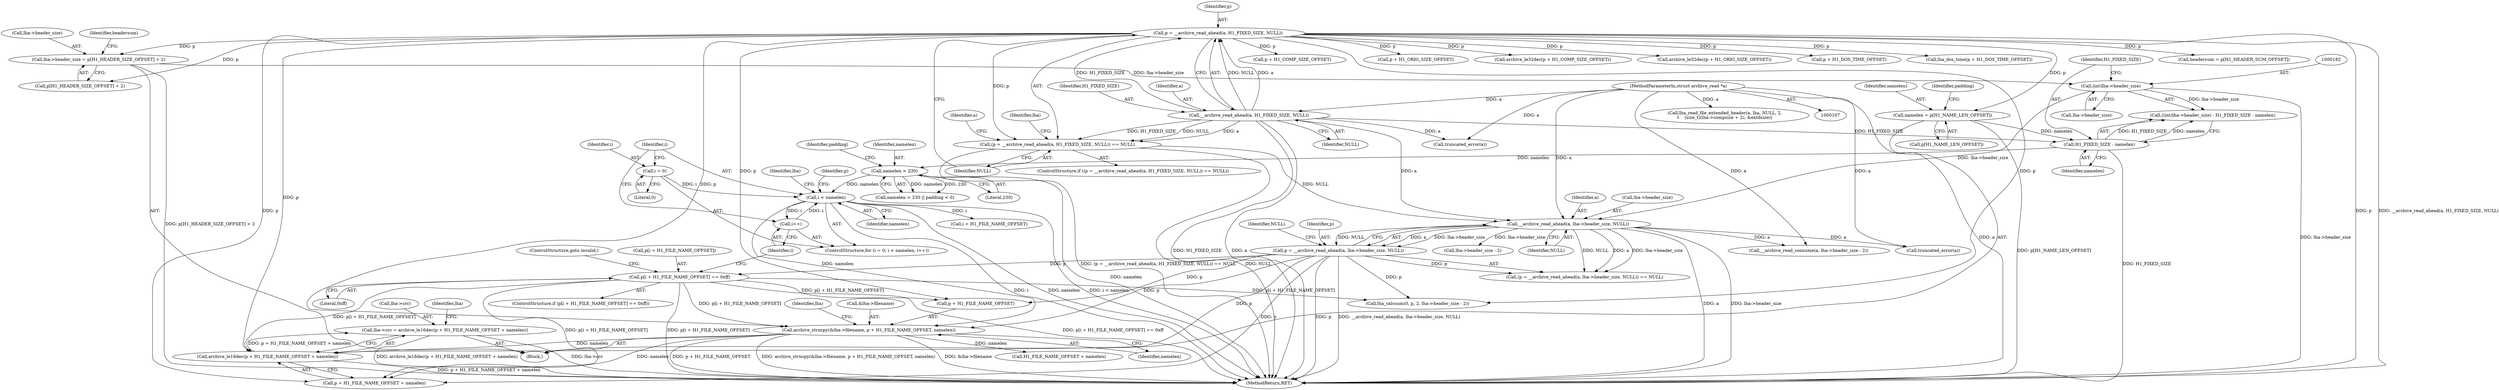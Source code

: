 digraph "0_libarchive_98dcbbf0bf4854bf987557e55e55fff7abbf3ea9@pointer" {
"1000240" [label="(Call,lha->crc = archive_le16dec(p + H1_FILE_NAME_OFFSET + namelen))"];
"1000244" [label="(Call,archive_le16dec(p + H1_FILE_NAME_OFFSET + namelen))"];
"1000223" [label="(Call,p[i + H1_FILE_NAME_OFFSET] == 0xff)"];
"1000200" [label="(Call,p = __archive_read_ahead(a, lha->header_size, NULL))"];
"1000202" [label="(Call,__archive_read_ahead(a, lha->header_size, NULL))"];
"1000127" [label="(Call,__archive_read_ahead(a, H1_FIXED_SIZE, NULL))"];
"1000108" [label="(MethodParameterIn,struct archive_read *a)"];
"1000181" [label="(Call,(int)lha->header_size)"];
"1000135" [label="(Call,lha->header_size = p[H1_HEADER_SIZE_OFFSET] + 2)"];
"1000125" [label="(Call,p = __archive_read_ahead(a, H1_FIXED_SIZE, NULL))"];
"1000124" [label="(Call,(p = __archive_read_ahead(a, H1_FIXED_SIZE, NULL)) == NULL)"];
"1000231" [label="(Call,archive_strncpy(&lha->filename, p + H1_FILE_NAME_OFFSET, namelen))"];
"1000216" [label="(Call,i < namelen)"];
"1000213" [label="(Call,i = 0)"];
"1000219" [label="(Call,i++)"];
"1000191" [label="(Call,namelen > 230)"];
"1000186" [label="(Call,H1_FIXED_SIZE - namelen)"];
"1000173" [label="(Call,namelen = p[H1_NAME_LEN_OFFSET])"];
"1000244" [label="(Call,archive_le16dec(p + H1_FILE_NAME_OFFSET + namelen))"];
"1000226" [label="(Call,i + H1_FILE_NAME_OFFSET)"];
"1000154" [label="(Call,p + H1_COMP_SIZE_OFFSET)"];
"1000195" [label="(Identifier,padding)"];
"1000175" [label="(Call,p[H1_NAME_LEN_OFFSET])"];
"1000180" [label="(Call,((int)lha->header_size) - H1_FIXED_SIZE - namelen)"];
"1000162" [label="(Call,p + H1_ORIG_SIZE_OFFSET)"];
"1000200" [label="(Call,p = __archive_read_ahead(a, lha->header_size, NULL))"];
"1000183" [label="(Call,lha->header_size)"];
"1000110" [label="(Block,)"];
"1000153" [label="(Call,archive_le32dec(p + H1_COMP_SIZE_OFFSET))"];
"1000108" [label="(MethodParameterIn,struct archive_read *a)"];
"1000242" [label="(Identifier,lha)"];
"1000123" [label="(ControlStructure,if ((p = __archive_read_ahead(a, H1_FIXED_SIZE, NULL)) == NULL))"];
"1000173" [label="(Call,namelen = p[H1_NAME_LEN_OFFSET])"];
"1000186" [label="(Call,H1_FIXED_SIZE - namelen)"];
"1000136" [label="(Call,lha->header_size)"];
"1000261" [label="(Call,lha->header_size - 2)"];
"1000203" [label="(Identifier,a)"];
"1000161" [label="(Call,archive_le32dec(p + H1_ORIG_SIZE_OFFSET))"];
"1000170" [label="(Call,p + H1_DOS_TIME_OFFSET)"];
"1000129" [label="(Identifier,H1_FIXED_SIZE)"];
"1000135" [label="(Call,lha->header_size = p[H1_HEADER_SIZE_OFFSET] + 2)"];
"1000266" [label="(Call,__archive_read_consume(a, lha->header_size - 2))"];
"1000223" [label="(Call,p[i + H1_FILE_NAME_OFFSET] == 0xff)"];
"1000216" [label="(Call,i < namelen)"];
"1000257" [label="(Call,lha_calcsum(0, p, 2, lha->header_size - 2))"];
"1000239" [label="(Identifier,namelen)"];
"1000219" [label="(Call,i++)"];
"1000192" [label="(Identifier,namelen)"];
"1000232" [label="(Call,&lha->filename)"];
"1000169" [label="(Call,lha_dos_time(p + H1_DOS_TIME_OFFSET))"];
"1000174" [label="(Identifier,namelen)"];
"1000275" [label="(Call,lha_read_file_extended_header(a, lha, NULL, 2,\n\t    (size_t)(lha->compsize + 2), &extdsize))"];
"1000240" [label="(Call,lha->crc = archive_le16dec(p + H1_FILE_NAME_OFFSET + namelen))"];
"1000222" [label="(ControlStructure,if (p[i + H1_FILE_NAME_OFFSET] == 0xff))"];
"1000131" [label="(Identifier,NULL)"];
"1000229" [label="(Literal,0xff)"];
"1000252" [label="(Identifier,lha)"];
"1000133" [label="(Call,truncated_error(a))"];
"1000230" [label="(ControlStructure,goto invalid;)"];
"1000202" [label="(Call,__archive_read_ahead(a, lha->header_size, NULL))"];
"1000134" [label="(Identifier,a)"];
"1000145" [label="(Identifier,headersum)"];
"1000342" [label="(MethodReturn,RET)"];
"1000220" [label="(Identifier,i)"];
"1000193" [label="(Literal,230)"];
"1000128" [label="(Identifier,a)"];
"1000187" [label="(Identifier,H1_FIXED_SIZE)"];
"1000207" [label="(Identifier,NULL)"];
"1000126" [label="(Identifier,p)"];
"1000199" [label="(Call,(p = __archive_read_ahead(a, lha->header_size, NULL)) == NULL)"];
"1000225" [label="(Identifier,p)"];
"1000201" [label="(Identifier,p)"];
"1000125" [label="(Call,p = __archive_read_ahead(a, H1_FIXED_SIZE, NULL))"];
"1000231" [label="(Call,archive_strncpy(&lha->filename, p + H1_FILE_NAME_OFFSET, namelen))"];
"1000241" [label="(Call,lha->crc)"];
"1000139" [label="(Call,p[H1_HEADER_SIZE_OFFSET] + 2)"];
"1000210" [label="(Call,truncated_error(a))"];
"1000212" [label="(ControlStructure,for (i = 0; i < namelen; i++))"];
"1000214" [label="(Identifier,i)"];
"1000137" [label="(Identifier,lha)"];
"1000204" [label="(Call,lha->header_size)"];
"1000236" [label="(Call,p + H1_FILE_NAME_OFFSET)"];
"1000127" [label="(Call,__archive_read_ahead(a, H1_FIXED_SIZE, NULL))"];
"1000247" [label="(Call,H1_FILE_NAME_OFFSET + namelen)"];
"1000217" [label="(Identifier,i)"];
"1000234" [label="(Identifier,lha)"];
"1000191" [label="(Call,namelen > 230)"];
"1000224" [label="(Call,p[i + H1_FILE_NAME_OFFSET])"];
"1000188" [label="(Identifier,namelen)"];
"1000130" [label="(Identifier,NULL)"];
"1000245" [label="(Call,p + H1_FILE_NAME_OFFSET + namelen)"];
"1000181" [label="(Call,(int)lha->header_size)"];
"1000208" [label="(Identifier,NULL)"];
"1000218" [label="(Identifier,namelen)"];
"1000213" [label="(Call,i = 0)"];
"1000179" [label="(Identifier,padding)"];
"1000190" [label="(Call,namelen > 230 || padding < 0)"];
"1000124" [label="(Call,(p = __archive_read_ahead(a, H1_FIXED_SIZE, NULL)) == NULL)"];
"1000215" [label="(Literal,0)"];
"1000144" [label="(Call,headersum = p[H1_HEADER_SUM_OFFSET])"];
"1000240" -> "1000110"  [label="AST: "];
"1000240" -> "1000244"  [label="CFG: "];
"1000241" -> "1000240"  [label="AST: "];
"1000244" -> "1000240"  [label="AST: "];
"1000252" -> "1000240"  [label="CFG: "];
"1000240" -> "1000342"  [label="DDG: archive_le16dec(p + H1_FILE_NAME_OFFSET + namelen)"];
"1000240" -> "1000342"  [label="DDG: lha->crc"];
"1000244" -> "1000240"  [label="DDG: p + H1_FILE_NAME_OFFSET + namelen"];
"1000244" -> "1000245"  [label="CFG: "];
"1000245" -> "1000244"  [label="AST: "];
"1000244" -> "1000342"  [label="DDG: p + H1_FILE_NAME_OFFSET + namelen"];
"1000223" -> "1000244"  [label="DDG: p[i + H1_FILE_NAME_OFFSET]"];
"1000200" -> "1000244"  [label="DDG: p"];
"1000125" -> "1000244"  [label="DDG: p"];
"1000231" -> "1000244"  [label="DDG: namelen"];
"1000223" -> "1000222"  [label="AST: "];
"1000223" -> "1000229"  [label="CFG: "];
"1000224" -> "1000223"  [label="AST: "];
"1000229" -> "1000223"  [label="AST: "];
"1000230" -> "1000223"  [label="CFG: "];
"1000220" -> "1000223"  [label="CFG: "];
"1000223" -> "1000342"  [label="DDG: p[i + H1_FILE_NAME_OFFSET] == 0xff"];
"1000223" -> "1000342"  [label="DDG: p[i + H1_FILE_NAME_OFFSET]"];
"1000200" -> "1000223"  [label="DDG: p"];
"1000223" -> "1000231"  [label="DDG: p[i + H1_FILE_NAME_OFFSET]"];
"1000223" -> "1000236"  [label="DDG: p[i + H1_FILE_NAME_OFFSET]"];
"1000223" -> "1000245"  [label="DDG: p[i + H1_FILE_NAME_OFFSET]"];
"1000223" -> "1000257"  [label="DDG: p[i + H1_FILE_NAME_OFFSET]"];
"1000200" -> "1000199"  [label="AST: "];
"1000200" -> "1000202"  [label="CFG: "];
"1000201" -> "1000200"  [label="AST: "];
"1000202" -> "1000200"  [label="AST: "];
"1000208" -> "1000200"  [label="CFG: "];
"1000200" -> "1000342"  [label="DDG: p"];
"1000200" -> "1000342"  [label="DDG: __archive_read_ahead(a, lha->header_size, NULL)"];
"1000200" -> "1000199"  [label="DDG: p"];
"1000202" -> "1000200"  [label="DDG: a"];
"1000202" -> "1000200"  [label="DDG: lha->header_size"];
"1000202" -> "1000200"  [label="DDG: NULL"];
"1000200" -> "1000231"  [label="DDG: p"];
"1000200" -> "1000236"  [label="DDG: p"];
"1000200" -> "1000245"  [label="DDG: p"];
"1000200" -> "1000257"  [label="DDG: p"];
"1000202" -> "1000207"  [label="CFG: "];
"1000203" -> "1000202"  [label="AST: "];
"1000204" -> "1000202"  [label="AST: "];
"1000207" -> "1000202"  [label="AST: "];
"1000202" -> "1000342"  [label="DDG: a"];
"1000202" -> "1000342"  [label="DDG: lha->header_size"];
"1000202" -> "1000199"  [label="DDG: a"];
"1000202" -> "1000199"  [label="DDG: lha->header_size"];
"1000202" -> "1000199"  [label="DDG: NULL"];
"1000127" -> "1000202"  [label="DDG: a"];
"1000108" -> "1000202"  [label="DDG: a"];
"1000181" -> "1000202"  [label="DDG: lha->header_size"];
"1000124" -> "1000202"  [label="DDG: NULL"];
"1000202" -> "1000210"  [label="DDG: a"];
"1000202" -> "1000261"  [label="DDG: lha->header_size"];
"1000202" -> "1000266"  [label="DDG: a"];
"1000127" -> "1000125"  [label="AST: "];
"1000127" -> "1000130"  [label="CFG: "];
"1000128" -> "1000127"  [label="AST: "];
"1000129" -> "1000127"  [label="AST: "];
"1000130" -> "1000127"  [label="AST: "];
"1000125" -> "1000127"  [label="CFG: "];
"1000127" -> "1000342"  [label="DDG: H1_FIXED_SIZE"];
"1000127" -> "1000342"  [label="DDG: a"];
"1000127" -> "1000124"  [label="DDG: a"];
"1000127" -> "1000124"  [label="DDG: H1_FIXED_SIZE"];
"1000127" -> "1000124"  [label="DDG: NULL"];
"1000127" -> "1000125"  [label="DDG: a"];
"1000127" -> "1000125"  [label="DDG: H1_FIXED_SIZE"];
"1000127" -> "1000125"  [label="DDG: NULL"];
"1000108" -> "1000127"  [label="DDG: a"];
"1000127" -> "1000133"  [label="DDG: a"];
"1000127" -> "1000186"  [label="DDG: H1_FIXED_SIZE"];
"1000108" -> "1000107"  [label="AST: "];
"1000108" -> "1000342"  [label="DDG: a"];
"1000108" -> "1000133"  [label="DDG: a"];
"1000108" -> "1000210"  [label="DDG: a"];
"1000108" -> "1000266"  [label="DDG: a"];
"1000108" -> "1000275"  [label="DDG: a"];
"1000181" -> "1000180"  [label="AST: "];
"1000181" -> "1000183"  [label="CFG: "];
"1000182" -> "1000181"  [label="AST: "];
"1000183" -> "1000181"  [label="AST: "];
"1000187" -> "1000181"  [label="CFG: "];
"1000181" -> "1000342"  [label="DDG: lha->header_size"];
"1000181" -> "1000180"  [label="DDG: lha->header_size"];
"1000135" -> "1000181"  [label="DDG: lha->header_size"];
"1000135" -> "1000110"  [label="AST: "];
"1000135" -> "1000139"  [label="CFG: "];
"1000136" -> "1000135"  [label="AST: "];
"1000139" -> "1000135"  [label="AST: "];
"1000145" -> "1000135"  [label="CFG: "];
"1000135" -> "1000342"  [label="DDG: p[H1_HEADER_SIZE_OFFSET] + 2"];
"1000125" -> "1000135"  [label="DDG: p"];
"1000125" -> "1000124"  [label="AST: "];
"1000126" -> "1000125"  [label="AST: "];
"1000131" -> "1000125"  [label="CFG: "];
"1000125" -> "1000342"  [label="DDG: p"];
"1000125" -> "1000342"  [label="DDG: __archive_read_ahead(a, H1_FIXED_SIZE, NULL)"];
"1000125" -> "1000124"  [label="DDG: p"];
"1000125" -> "1000139"  [label="DDG: p"];
"1000125" -> "1000144"  [label="DDG: p"];
"1000125" -> "1000153"  [label="DDG: p"];
"1000125" -> "1000154"  [label="DDG: p"];
"1000125" -> "1000161"  [label="DDG: p"];
"1000125" -> "1000162"  [label="DDG: p"];
"1000125" -> "1000169"  [label="DDG: p"];
"1000125" -> "1000170"  [label="DDG: p"];
"1000125" -> "1000173"  [label="DDG: p"];
"1000125" -> "1000231"  [label="DDG: p"];
"1000125" -> "1000236"  [label="DDG: p"];
"1000125" -> "1000245"  [label="DDG: p"];
"1000125" -> "1000257"  [label="DDG: p"];
"1000124" -> "1000123"  [label="AST: "];
"1000124" -> "1000131"  [label="CFG: "];
"1000131" -> "1000124"  [label="AST: "];
"1000134" -> "1000124"  [label="CFG: "];
"1000137" -> "1000124"  [label="CFG: "];
"1000124" -> "1000342"  [label="DDG: (p = __archive_read_ahead(a, H1_FIXED_SIZE, NULL)) == NULL"];
"1000124" -> "1000342"  [label="DDG: NULL"];
"1000231" -> "1000110"  [label="AST: "];
"1000231" -> "1000239"  [label="CFG: "];
"1000232" -> "1000231"  [label="AST: "];
"1000236" -> "1000231"  [label="AST: "];
"1000239" -> "1000231"  [label="AST: "];
"1000242" -> "1000231"  [label="CFG: "];
"1000231" -> "1000342"  [label="DDG: p + H1_FILE_NAME_OFFSET"];
"1000231" -> "1000342"  [label="DDG: archive_strncpy(&lha->filename, p + H1_FILE_NAME_OFFSET, namelen)"];
"1000231" -> "1000342"  [label="DDG: &lha->filename"];
"1000216" -> "1000231"  [label="DDG: namelen"];
"1000231" -> "1000245"  [label="DDG: namelen"];
"1000231" -> "1000247"  [label="DDG: namelen"];
"1000216" -> "1000212"  [label="AST: "];
"1000216" -> "1000218"  [label="CFG: "];
"1000217" -> "1000216"  [label="AST: "];
"1000218" -> "1000216"  [label="AST: "];
"1000225" -> "1000216"  [label="CFG: "];
"1000234" -> "1000216"  [label="CFG: "];
"1000216" -> "1000342"  [label="DDG: i < namelen"];
"1000216" -> "1000342"  [label="DDG: i"];
"1000216" -> "1000342"  [label="DDG: namelen"];
"1000213" -> "1000216"  [label="DDG: i"];
"1000219" -> "1000216"  [label="DDG: i"];
"1000191" -> "1000216"  [label="DDG: namelen"];
"1000216" -> "1000219"  [label="DDG: i"];
"1000216" -> "1000226"  [label="DDG: i"];
"1000213" -> "1000212"  [label="AST: "];
"1000213" -> "1000215"  [label="CFG: "];
"1000214" -> "1000213"  [label="AST: "];
"1000215" -> "1000213"  [label="AST: "];
"1000217" -> "1000213"  [label="CFG: "];
"1000219" -> "1000212"  [label="AST: "];
"1000219" -> "1000220"  [label="CFG: "];
"1000220" -> "1000219"  [label="AST: "];
"1000217" -> "1000219"  [label="CFG: "];
"1000191" -> "1000190"  [label="AST: "];
"1000191" -> "1000193"  [label="CFG: "];
"1000192" -> "1000191"  [label="AST: "];
"1000193" -> "1000191"  [label="AST: "];
"1000195" -> "1000191"  [label="CFG: "];
"1000190" -> "1000191"  [label="CFG: "];
"1000191" -> "1000342"  [label="DDG: namelen"];
"1000191" -> "1000190"  [label="DDG: namelen"];
"1000191" -> "1000190"  [label="DDG: 230"];
"1000186" -> "1000191"  [label="DDG: namelen"];
"1000186" -> "1000180"  [label="AST: "];
"1000186" -> "1000188"  [label="CFG: "];
"1000187" -> "1000186"  [label="AST: "];
"1000188" -> "1000186"  [label="AST: "];
"1000180" -> "1000186"  [label="CFG: "];
"1000186" -> "1000342"  [label="DDG: H1_FIXED_SIZE"];
"1000186" -> "1000180"  [label="DDG: H1_FIXED_SIZE"];
"1000186" -> "1000180"  [label="DDG: namelen"];
"1000173" -> "1000186"  [label="DDG: namelen"];
"1000173" -> "1000110"  [label="AST: "];
"1000173" -> "1000175"  [label="CFG: "];
"1000174" -> "1000173"  [label="AST: "];
"1000175" -> "1000173"  [label="AST: "];
"1000179" -> "1000173"  [label="CFG: "];
"1000173" -> "1000342"  [label="DDG: p[H1_NAME_LEN_OFFSET]"];
}
